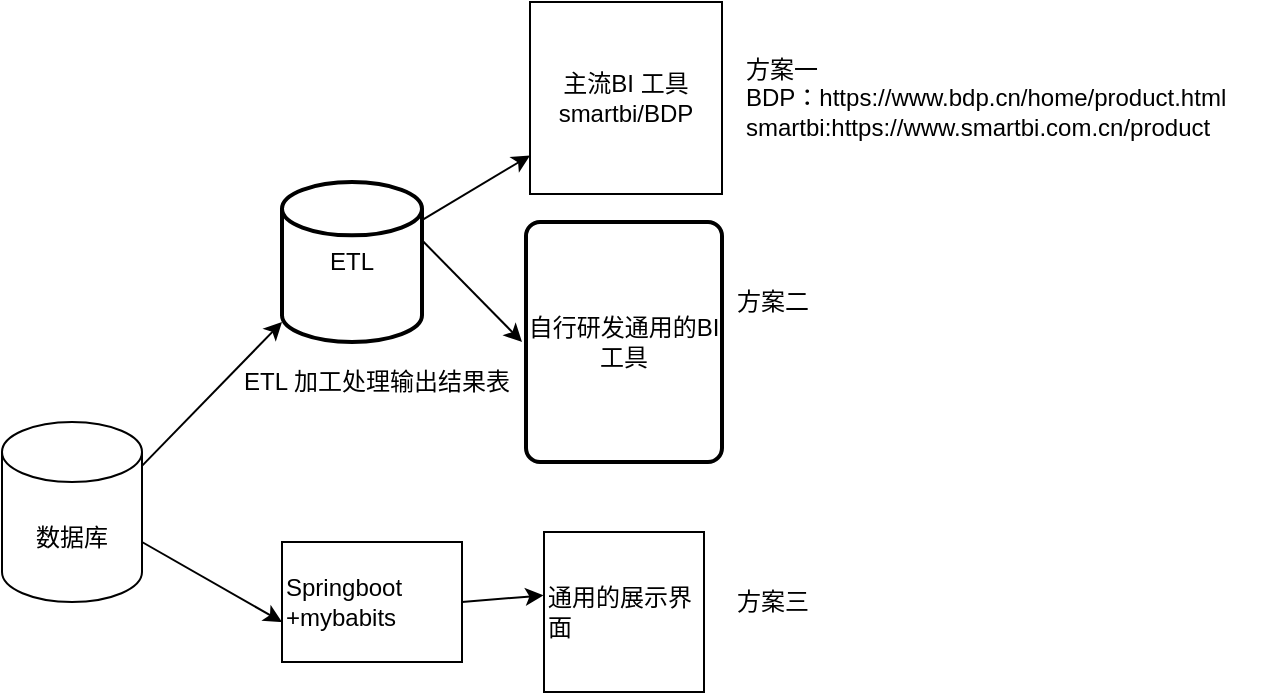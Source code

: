 <mxfile version="15.0.4" type="github">
  <diagram id="jC0eA6sUKzP2ByOyJPaz" name="Page-1">
    <mxGraphModel dx="782" dy="412" grid="1" gridSize="10" guides="1" tooltips="1" connect="1" arrows="1" fold="1" page="1" pageScale="1" pageWidth="827" pageHeight="1169" math="0" shadow="0">
      <root>
        <mxCell id="0" />
        <mxCell id="1" parent="0" />
        <mxCell id="9YF61LHy54mFehH1OXNf-1" value="ETL" style="strokeWidth=2;html=1;shape=mxgraph.flowchart.database;whiteSpace=wrap;" vertex="1" parent="1">
          <mxGeometry x="200" y="330" width="70" height="80" as="geometry" />
        </mxCell>
        <mxCell id="9YF61LHy54mFehH1OXNf-2" value="" style="endArrow=classic;html=1;" edge="1" parent="1" source="9YF61LHy54mFehH1OXNf-1" target="9YF61LHy54mFehH1OXNf-3">
          <mxGeometry width="50" height="50" relative="1" as="geometry">
            <mxPoint x="190" y="440" as="sourcePoint" />
            <mxPoint x="400" y="430" as="targetPoint" />
          </mxGeometry>
        </mxCell>
        <mxCell id="9YF61LHy54mFehH1OXNf-3" value="主流BI 工具&lt;br&gt;smartbi/BDP" style="whiteSpace=wrap;html=1;aspect=fixed;" vertex="1" parent="1">
          <mxGeometry x="324" y="240" width="96" height="96" as="geometry" />
        </mxCell>
        <mxCell id="9YF61LHy54mFehH1OXNf-4" value="自行研发通用的BI工具" style="rounded=1;whiteSpace=wrap;html=1;absoluteArcSize=1;arcSize=14;strokeWidth=2;" vertex="1" parent="1">
          <mxGeometry x="322" y="350" width="98" height="120" as="geometry" />
        </mxCell>
        <mxCell id="9YF61LHy54mFehH1OXNf-8" value="" style="endArrow=classic;html=1;exitX=0.993;exitY=0.358;exitDx=0;exitDy=0;exitPerimeter=0;" edge="1" parent="1" source="9YF61LHy54mFehH1OXNf-1">
          <mxGeometry width="50" height="50" relative="1" as="geometry">
            <mxPoint x="190" y="440" as="sourcePoint" />
            <mxPoint x="320" y="410" as="targetPoint" />
          </mxGeometry>
        </mxCell>
        <mxCell id="9YF61LHy54mFehH1OXNf-11" style="edgeStyle=orthogonalEdgeStyle;rounded=0;orthogonalLoop=1;jettySize=auto;html=1;exitX=0.5;exitY=1;exitDx=0;exitDy=0;exitPerimeter=0;" edge="1" parent="1" source="9YF61LHy54mFehH1OXNf-1" target="9YF61LHy54mFehH1OXNf-1">
          <mxGeometry relative="1" as="geometry" />
        </mxCell>
        <mxCell id="9YF61LHy54mFehH1OXNf-12" value="方案一&lt;br&gt;BDP：https://www.bdp.cn/home/product.html&lt;br&gt;smartbi:https://www.smartbi.com.cn/product" style="text;html=1;align=left;verticalAlign=middle;resizable=0;points=[];autosize=1;strokeColor=none;" vertex="1" parent="1">
          <mxGeometry x="430" y="263" width="260" height="50" as="geometry" />
        </mxCell>
        <mxCell id="9YF61LHy54mFehH1OXNf-13" value="方案二" style="text;html=1;align=center;verticalAlign=middle;resizable=0;points=[];autosize=1;strokeColor=none;" vertex="1" parent="1">
          <mxGeometry x="420" y="380" width="50" height="20" as="geometry" />
        </mxCell>
        <mxCell id="9YF61LHy54mFehH1OXNf-14" value="数据库" style="shape=cylinder3;whiteSpace=wrap;html=1;boundedLbl=1;backgroundOutline=1;size=15;" vertex="1" parent="1">
          <mxGeometry x="60" y="450" width="70" height="90" as="geometry" />
        </mxCell>
        <mxCell id="9YF61LHy54mFehH1OXNf-15" value="" style="endArrow=classic;html=1;exitX=1;exitY=0.244;exitDx=0;exitDy=0;exitPerimeter=0;" edge="1" parent="1" source="9YF61LHy54mFehH1OXNf-14">
          <mxGeometry width="50" height="50" relative="1" as="geometry">
            <mxPoint x="150" y="450" as="sourcePoint" />
            <mxPoint x="200" y="400" as="targetPoint" />
          </mxGeometry>
        </mxCell>
        <mxCell id="9YF61LHy54mFehH1OXNf-16" value="ETL 加工处理输出结果表" style="text;html=1;align=center;verticalAlign=middle;resizable=0;points=[];autosize=1;strokeColor=none;" vertex="1" parent="1">
          <mxGeometry x="172" y="420" width="150" height="20" as="geometry" />
        </mxCell>
        <mxCell id="9YF61LHy54mFehH1OXNf-17" value="Springboot&lt;br&gt;+mybabits" style="rounded=0;whiteSpace=wrap;html=1;align=left;" vertex="1" parent="1">
          <mxGeometry x="200" y="510" width="90" height="60" as="geometry" />
        </mxCell>
        <mxCell id="9YF61LHy54mFehH1OXNf-18" value="" style="endArrow=classic;html=1;exitX=1;exitY=0;exitDx=0;exitDy=60;exitPerimeter=0;" edge="1" parent="1" source="9YF61LHy54mFehH1OXNf-14">
          <mxGeometry width="50" height="50" relative="1" as="geometry">
            <mxPoint x="300" y="440" as="sourcePoint" />
            <mxPoint x="200" y="550" as="targetPoint" />
          </mxGeometry>
        </mxCell>
        <mxCell id="9YF61LHy54mFehH1OXNf-19" value="通用的展示界面" style="whiteSpace=wrap;html=1;aspect=fixed;align=left;" vertex="1" parent="1">
          <mxGeometry x="331" y="505" width="80" height="80" as="geometry" />
        </mxCell>
        <mxCell id="9YF61LHy54mFehH1OXNf-20" value="方案三" style="text;html=1;align=center;verticalAlign=middle;resizable=0;points=[];autosize=1;strokeColor=none;" vertex="1" parent="1">
          <mxGeometry x="420" y="530" width="50" height="20" as="geometry" />
        </mxCell>
        <mxCell id="9YF61LHy54mFehH1OXNf-21" value="" style="endArrow=classic;html=1;entryX=-0.004;entryY=0.396;entryDx=0;entryDy=0;entryPerimeter=0;" edge="1" parent="1" target="9YF61LHy54mFehH1OXNf-19">
          <mxGeometry width="50" height="50" relative="1" as="geometry">
            <mxPoint x="290" y="540" as="sourcePoint" />
            <mxPoint x="340" y="490" as="targetPoint" />
          </mxGeometry>
        </mxCell>
      </root>
    </mxGraphModel>
  </diagram>
</mxfile>
